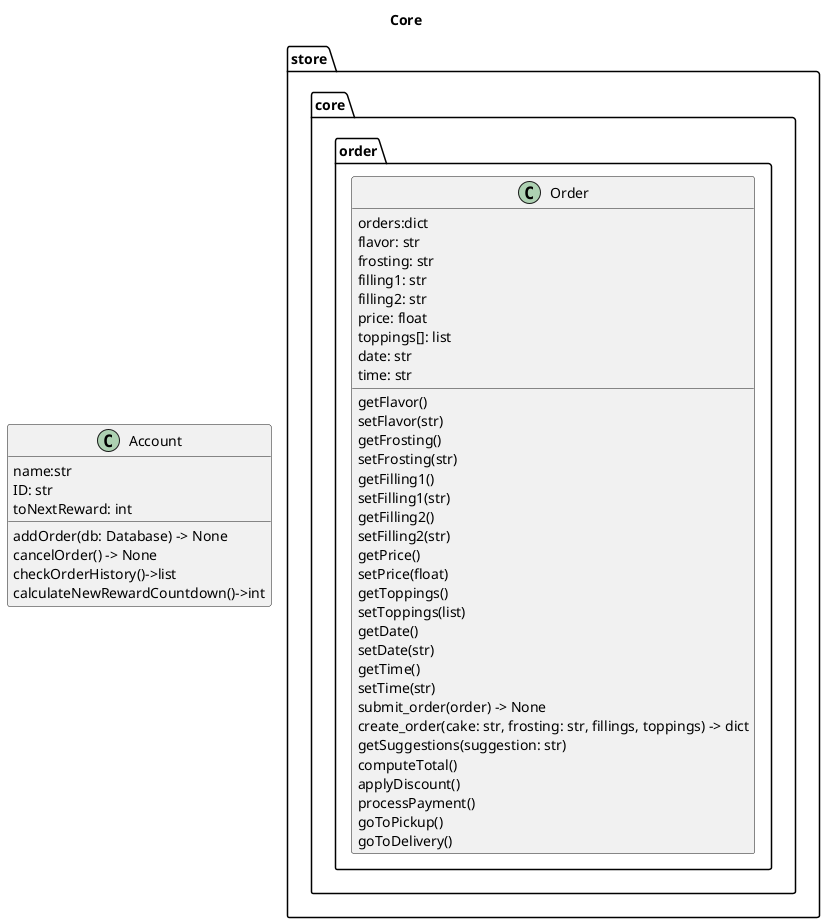 @startuml class
title Core
class "Order" as store.core.order.Order {
    orders:dict
    flavor: str
    frosting: str
    filling1: str
    filling2: str
    price: float
    toppings[]: list
    date: str
    time: str
    getFlavor()
    setFlavor(str)
    getFrosting()
    setFrosting(str)
    getFilling1()
    setFilling1(str)
    getFilling2()
    setFilling2(str)
    getPrice()
    setPrice(float)
    getToppings()
    setToppings(list)
    getDate()
    setDate(str)
    getTime()
    setTime(str)
    submit_order(order) -> None
    create_order(cake: str, frosting: str, fillings, toppings) -> dict
    getSuggestions(suggestion: str)
    computeTotal()
    applyDiscount()
    processPayment()
    goToPickup()
    goToDelivery()
}
class Account {
    name:str
    ID: str
    toNextReward: int
    addOrder(db: Database) -> None
    cancelOrder() -> None
    checkOrderHistory()->list
    calculateNewRewardCountdown()->int
}
@enduml
